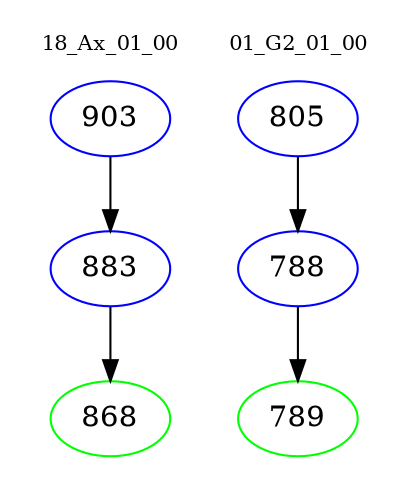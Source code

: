 digraph{
subgraph cluster_0 {
color = white
label = "18_Ax_01_00";
fontsize=10;
T0_903 [label="903", color="blue"]
T0_903 -> T0_883 [color="black"]
T0_883 [label="883", color="blue"]
T0_883 -> T0_868 [color="black"]
T0_868 [label="868", color="green"]
}
subgraph cluster_1 {
color = white
label = "01_G2_01_00";
fontsize=10;
T1_805 [label="805", color="blue"]
T1_805 -> T1_788 [color="black"]
T1_788 [label="788", color="blue"]
T1_788 -> T1_789 [color="black"]
T1_789 [label="789", color="green"]
}
}
